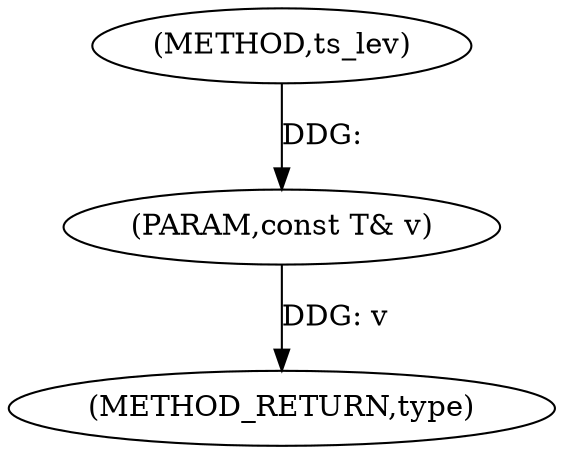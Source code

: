digraph "ts_lev" {  
"1000605" [label = "(METHOD,ts_lev)" ]
"1000609" [label = "(METHOD_RETURN,type)" ]
"1000606" [label = "(PARAM,const T& v)" ]
  "1000606" -> "1000609"  [ label = "DDG: v"] 
  "1000605" -> "1000606"  [ label = "DDG: "] 
}
